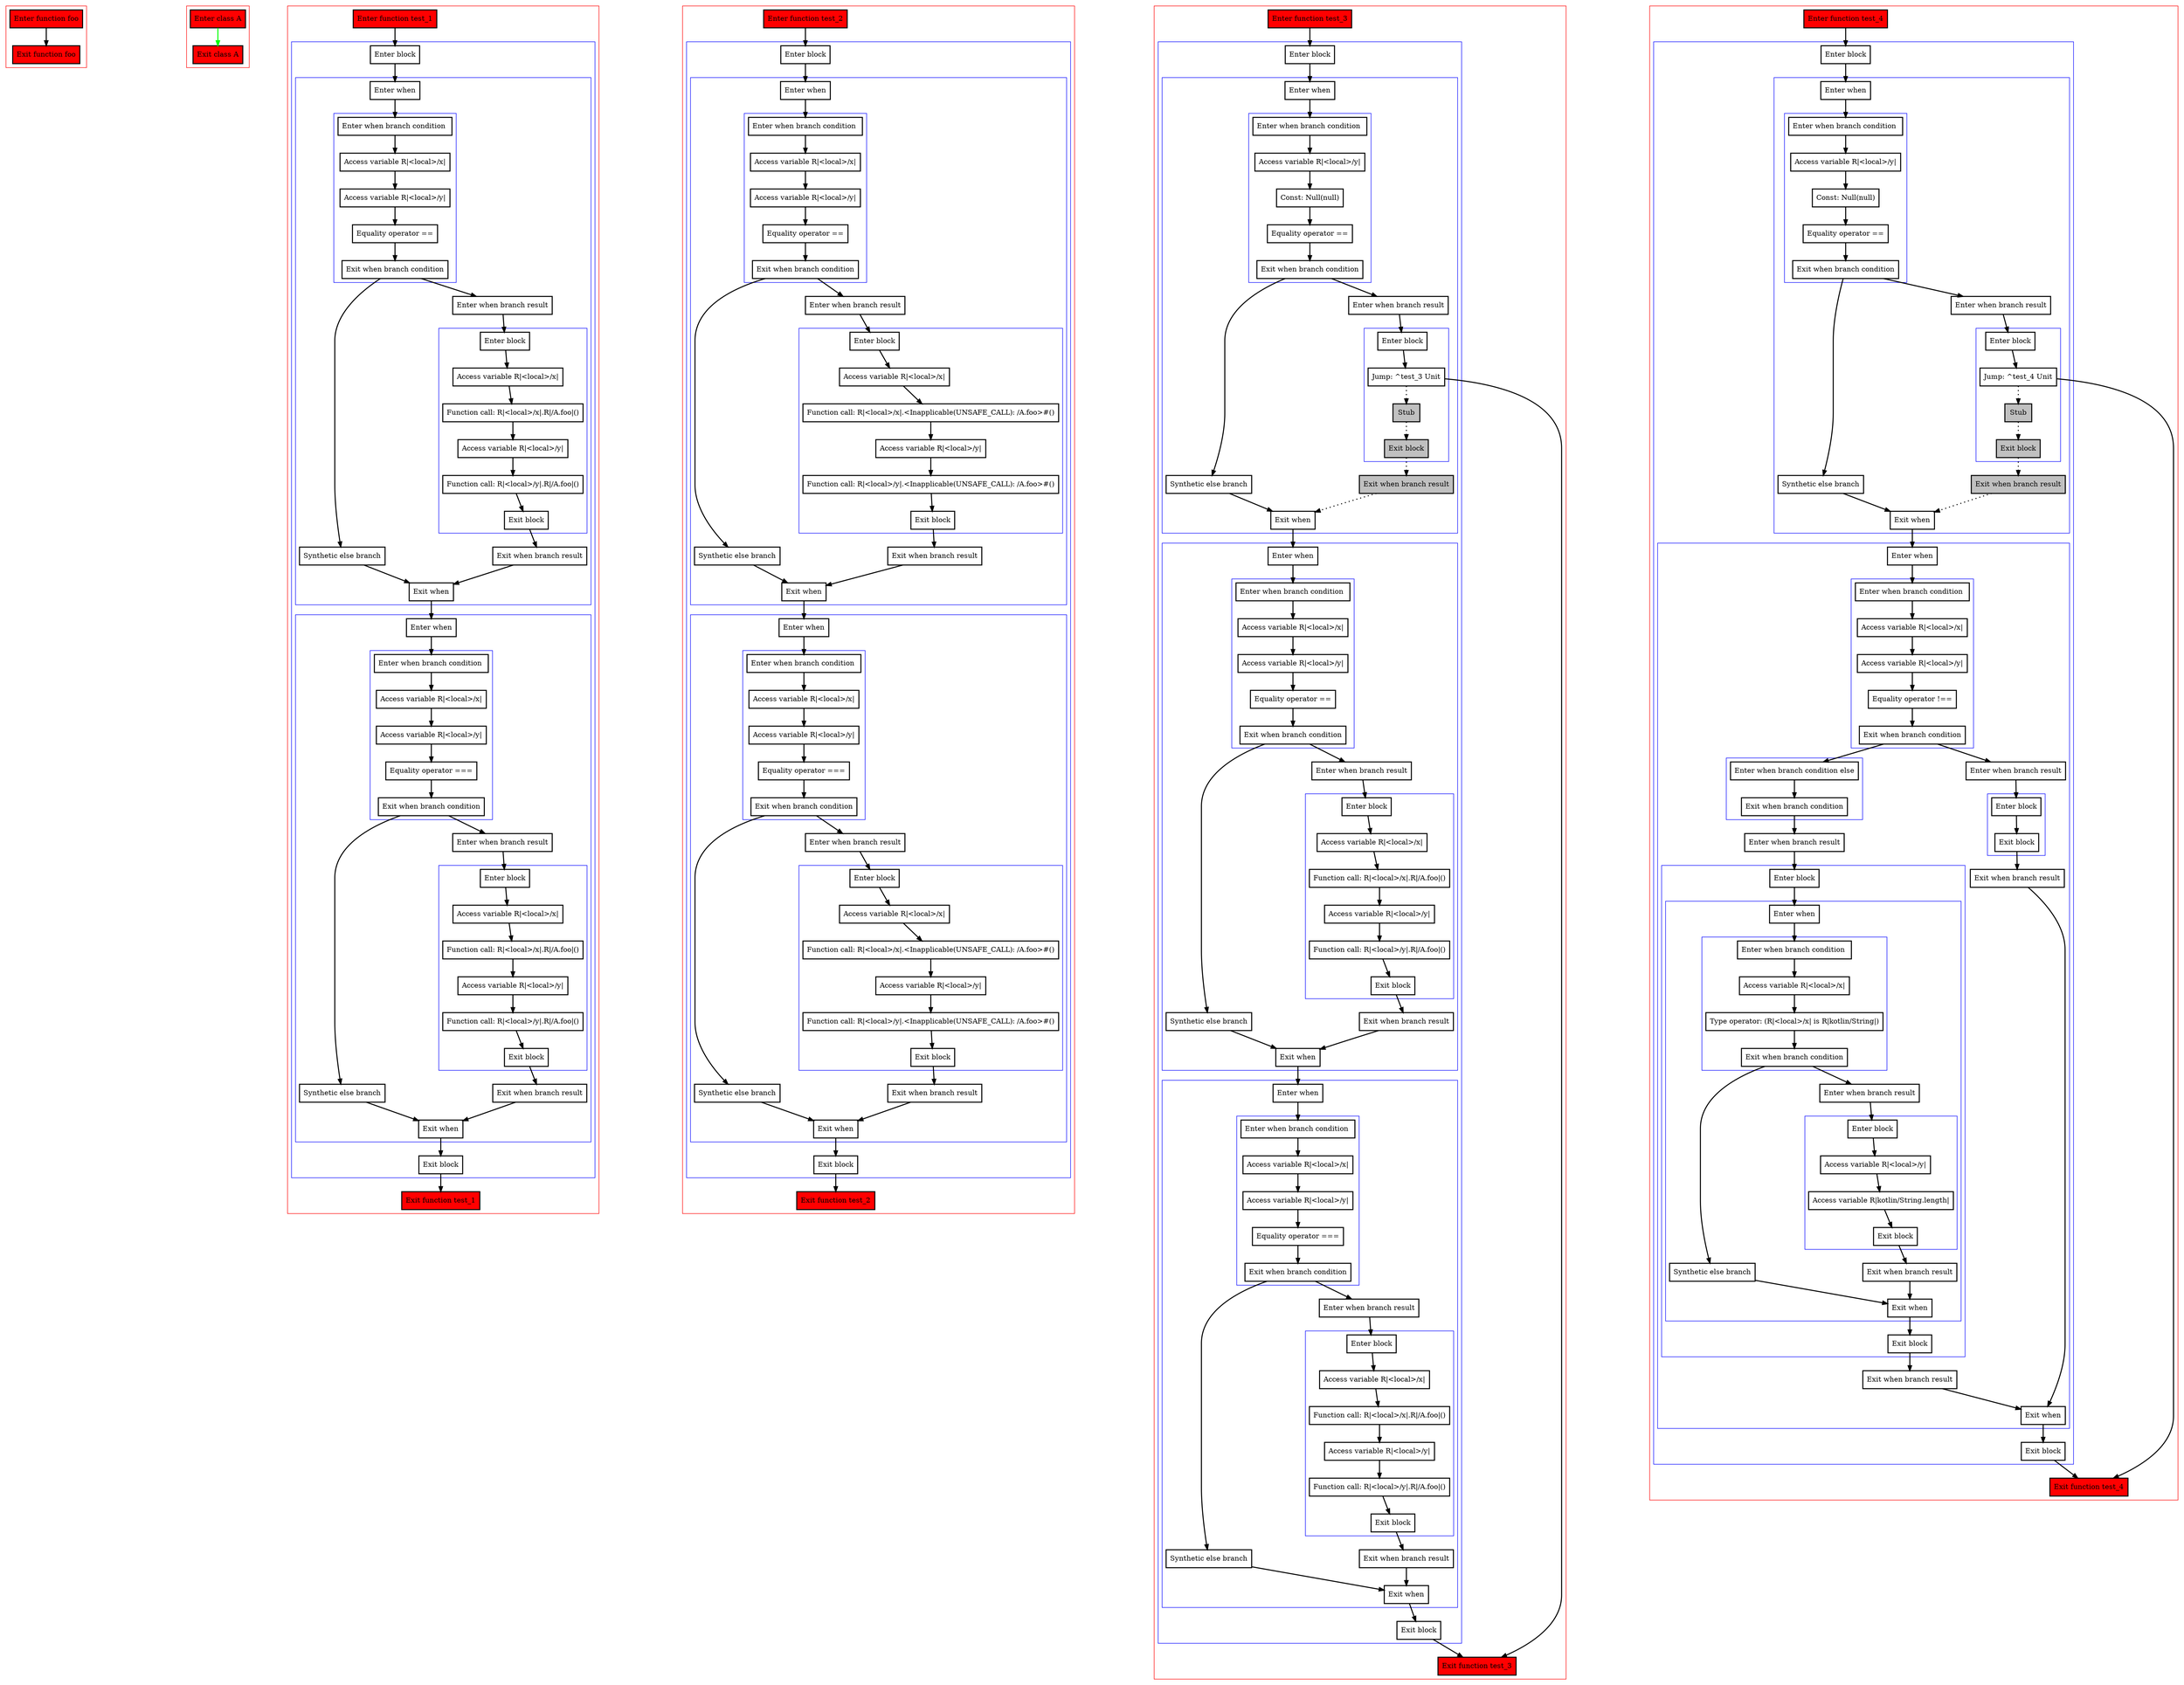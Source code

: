digraph equalsAndIdentity_kt {
    graph [nodesep=3]
    node [shape=box penwidth=2]
    edge [penwidth=2]

    subgraph cluster_0 {
        color=red
        0 [label="Enter function foo" style="filled" fillcolor=red];
        1 [label="Exit function foo" style="filled" fillcolor=red];
    }
    0 -> {1};

    subgraph cluster_1 {
        color=red
        2 [label="Enter class A" style="filled" fillcolor=red];
        3 [label="Exit class A" style="filled" fillcolor=red];
    }
    2 -> {3} [color=green];

    subgraph cluster_2 {
        color=red
        4 [label="Enter function test_1" style="filled" fillcolor=red];
        subgraph cluster_3 {
            color=blue
            5 [label="Enter block"];
            subgraph cluster_4 {
                color=blue
                6 [label="Enter when"];
                subgraph cluster_5 {
                    color=blue
                    7 [label="Enter when branch condition "];
                    8 [label="Access variable R|<local>/x|"];
                    9 [label="Access variable R|<local>/y|"];
                    10 [label="Equality operator =="];
                    11 [label="Exit when branch condition"];
                }
                12 [label="Synthetic else branch"];
                13 [label="Enter when branch result"];
                subgraph cluster_6 {
                    color=blue
                    14 [label="Enter block"];
                    15 [label="Access variable R|<local>/x|"];
                    16 [label="Function call: R|<local>/x|.R|/A.foo|()"];
                    17 [label="Access variable R|<local>/y|"];
                    18 [label="Function call: R|<local>/y|.R|/A.foo|()"];
                    19 [label="Exit block"];
                }
                20 [label="Exit when branch result"];
                21 [label="Exit when"];
            }
            subgraph cluster_7 {
                color=blue
                22 [label="Enter when"];
                subgraph cluster_8 {
                    color=blue
                    23 [label="Enter when branch condition "];
                    24 [label="Access variable R|<local>/x|"];
                    25 [label="Access variable R|<local>/y|"];
                    26 [label="Equality operator ==="];
                    27 [label="Exit when branch condition"];
                }
                28 [label="Synthetic else branch"];
                29 [label="Enter when branch result"];
                subgraph cluster_9 {
                    color=blue
                    30 [label="Enter block"];
                    31 [label="Access variable R|<local>/x|"];
                    32 [label="Function call: R|<local>/x|.R|/A.foo|()"];
                    33 [label="Access variable R|<local>/y|"];
                    34 [label="Function call: R|<local>/y|.R|/A.foo|()"];
                    35 [label="Exit block"];
                }
                36 [label="Exit when branch result"];
                37 [label="Exit when"];
            }
            38 [label="Exit block"];
        }
        39 [label="Exit function test_1" style="filled" fillcolor=red];
    }
    4 -> {5};
    5 -> {6};
    6 -> {7};
    7 -> {8};
    8 -> {9};
    9 -> {10};
    10 -> {11};
    11 -> {13 12};
    12 -> {21};
    13 -> {14};
    14 -> {15};
    15 -> {16};
    16 -> {17};
    17 -> {18};
    18 -> {19};
    19 -> {20};
    20 -> {21};
    21 -> {22};
    22 -> {23};
    23 -> {24};
    24 -> {25};
    25 -> {26};
    26 -> {27};
    27 -> {29 28};
    28 -> {37};
    29 -> {30};
    30 -> {31};
    31 -> {32};
    32 -> {33};
    33 -> {34};
    34 -> {35};
    35 -> {36};
    36 -> {37};
    37 -> {38};
    38 -> {39};

    subgraph cluster_10 {
        color=red
        40 [label="Enter function test_2" style="filled" fillcolor=red];
        subgraph cluster_11 {
            color=blue
            41 [label="Enter block"];
            subgraph cluster_12 {
                color=blue
                42 [label="Enter when"];
                subgraph cluster_13 {
                    color=blue
                    43 [label="Enter when branch condition "];
                    44 [label="Access variable R|<local>/x|"];
                    45 [label="Access variable R|<local>/y|"];
                    46 [label="Equality operator =="];
                    47 [label="Exit when branch condition"];
                }
                48 [label="Synthetic else branch"];
                49 [label="Enter when branch result"];
                subgraph cluster_14 {
                    color=blue
                    50 [label="Enter block"];
                    51 [label="Access variable R|<local>/x|"];
                    52 [label="Function call: R|<local>/x|.<Inapplicable(UNSAFE_CALL): /A.foo>#()"];
                    53 [label="Access variable R|<local>/y|"];
                    54 [label="Function call: R|<local>/y|.<Inapplicable(UNSAFE_CALL): /A.foo>#()"];
                    55 [label="Exit block"];
                }
                56 [label="Exit when branch result"];
                57 [label="Exit when"];
            }
            subgraph cluster_15 {
                color=blue
                58 [label="Enter when"];
                subgraph cluster_16 {
                    color=blue
                    59 [label="Enter when branch condition "];
                    60 [label="Access variable R|<local>/x|"];
                    61 [label="Access variable R|<local>/y|"];
                    62 [label="Equality operator ==="];
                    63 [label="Exit when branch condition"];
                }
                64 [label="Synthetic else branch"];
                65 [label="Enter when branch result"];
                subgraph cluster_17 {
                    color=blue
                    66 [label="Enter block"];
                    67 [label="Access variable R|<local>/x|"];
                    68 [label="Function call: R|<local>/x|.<Inapplicable(UNSAFE_CALL): /A.foo>#()"];
                    69 [label="Access variable R|<local>/y|"];
                    70 [label="Function call: R|<local>/y|.<Inapplicable(UNSAFE_CALL): /A.foo>#()"];
                    71 [label="Exit block"];
                }
                72 [label="Exit when branch result"];
                73 [label="Exit when"];
            }
            74 [label="Exit block"];
        }
        75 [label="Exit function test_2" style="filled" fillcolor=red];
    }
    40 -> {41};
    41 -> {42};
    42 -> {43};
    43 -> {44};
    44 -> {45};
    45 -> {46};
    46 -> {47};
    47 -> {49 48};
    48 -> {57};
    49 -> {50};
    50 -> {51};
    51 -> {52};
    52 -> {53};
    53 -> {54};
    54 -> {55};
    55 -> {56};
    56 -> {57};
    57 -> {58};
    58 -> {59};
    59 -> {60};
    60 -> {61};
    61 -> {62};
    62 -> {63};
    63 -> {65 64};
    64 -> {73};
    65 -> {66};
    66 -> {67};
    67 -> {68};
    68 -> {69};
    69 -> {70};
    70 -> {71};
    71 -> {72};
    72 -> {73};
    73 -> {74};
    74 -> {75};

    subgraph cluster_18 {
        color=red
        76 [label="Enter function test_3" style="filled" fillcolor=red];
        subgraph cluster_19 {
            color=blue
            77 [label="Enter block"];
            subgraph cluster_20 {
                color=blue
                78 [label="Enter when"];
                subgraph cluster_21 {
                    color=blue
                    79 [label="Enter when branch condition "];
                    80 [label="Access variable R|<local>/y|"];
                    81 [label="Const: Null(null)"];
                    82 [label="Equality operator =="];
                    83 [label="Exit when branch condition"];
                }
                84 [label="Synthetic else branch"];
                85 [label="Enter when branch result"];
                subgraph cluster_22 {
                    color=blue
                    86 [label="Enter block"];
                    87 [label="Jump: ^test_3 Unit"];
                    88 [label="Stub" style="filled" fillcolor=gray];
                    89 [label="Exit block" style="filled" fillcolor=gray];
                }
                90 [label="Exit when branch result" style="filled" fillcolor=gray];
                91 [label="Exit when"];
            }
            subgraph cluster_23 {
                color=blue
                92 [label="Enter when"];
                subgraph cluster_24 {
                    color=blue
                    93 [label="Enter when branch condition "];
                    94 [label="Access variable R|<local>/x|"];
                    95 [label="Access variable R|<local>/y|"];
                    96 [label="Equality operator =="];
                    97 [label="Exit when branch condition"];
                }
                98 [label="Synthetic else branch"];
                99 [label="Enter when branch result"];
                subgraph cluster_25 {
                    color=blue
                    100 [label="Enter block"];
                    101 [label="Access variable R|<local>/x|"];
                    102 [label="Function call: R|<local>/x|.R|/A.foo|()"];
                    103 [label="Access variable R|<local>/y|"];
                    104 [label="Function call: R|<local>/y|.R|/A.foo|()"];
                    105 [label="Exit block"];
                }
                106 [label="Exit when branch result"];
                107 [label="Exit when"];
            }
            subgraph cluster_26 {
                color=blue
                108 [label="Enter when"];
                subgraph cluster_27 {
                    color=blue
                    109 [label="Enter when branch condition "];
                    110 [label="Access variable R|<local>/x|"];
                    111 [label="Access variable R|<local>/y|"];
                    112 [label="Equality operator ==="];
                    113 [label="Exit when branch condition"];
                }
                114 [label="Synthetic else branch"];
                115 [label="Enter when branch result"];
                subgraph cluster_28 {
                    color=blue
                    116 [label="Enter block"];
                    117 [label="Access variable R|<local>/x|"];
                    118 [label="Function call: R|<local>/x|.R|/A.foo|()"];
                    119 [label="Access variable R|<local>/y|"];
                    120 [label="Function call: R|<local>/y|.R|/A.foo|()"];
                    121 [label="Exit block"];
                }
                122 [label="Exit when branch result"];
                123 [label="Exit when"];
            }
            124 [label="Exit block"];
        }
        125 [label="Exit function test_3" style="filled" fillcolor=red];
    }
    76 -> {77};
    77 -> {78};
    78 -> {79};
    79 -> {80};
    80 -> {81};
    81 -> {82};
    82 -> {83};
    83 -> {85 84};
    84 -> {91};
    85 -> {86};
    86 -> {87};
    87 -> {125};
    87 -> {88} [style=dotted];
    88 -> {89} [style=dotted];
    89 -> {90} [style=dotted];
    90 -> {91} [style=dotted];
    91 -> {92};
    92 -> {93};
    93 -> {94};
    94 -> {95};
    95 -> {96};
    96 -> {97};
    97 -> {99 98};
    98 -> {107};
    99 -> {100};
    100 -> {101};
    101 -> {102};
    102 -> {103};
    103 -> {104};
    104 -> {105};
    105 -> {106};
    106 -> {107};
    107 -> {108};
    108 -> {109};
    109 -> {110};
    110 -> {111};
    111 -> {112};
    112 -> {113};
    113 -> {115 114};
    114 -> {123};
    115 -> {116};
    116 -> {117};
    117 -> {118};
    118 -> {119};
    119 -> {120};
    120 -> {121};
    121 -> {122};
    122 -> {123};
    123 -> {124};
    124 -> {125};

    subgraph cluster_29 {
        color=red
        126 [label="Enter function test_4" style="filled" fillcolor=red];
        subgraph cluster_30 {
            color=blue
            127 [label="Enter block"];
            subgraph cluster_31 {
                color=blue
                128 [label="Enter when"];
                subgraph cluster_32 {
                    color=blue
                    129 [label="Enter when branch condition "];
                    130 [label="Access variable R|<local>/y|"];
                    131 [label="Const: Null(null)"];
                    132 [label="Equality operator =="];
                    133 [label="Exit when branch condition"];
                }
                134 [label="Synthetic else branch"];
                135 [label="Enter when branch result"];
                subgraph cluster_33 {
                    color=blue
                    136 [label="Enter block"];
                    137 [label="Jump: ^test_4 Unit"];
                    138 [label="Stub" style="filled" fillcolor=gray];
                    139 [label="Exit block" style="filled" fillcolor=gray];
                }
                140 [label="Exit when branch result" style="filled" fillcolor=gray];
                141 [label="Exit when"];
            }
            subgraph cluster_34 {
                color=blue
                142 [label="Enter when"];
                subgraph cluster_35 {
                    color=blue
                    143 [label="Enter when branch condition "];
                    144 [label="Access variable R|<local>/x|"];
                    145 [label="Access variable R|<local>/y|"];
                    146 [label="Equality operator !=="];
                    147 [label="Exit when branch condition"];
                }
                subgraph cluster_36 {
                    color=blue
                    148 [label="Enter when branch condition else"];
                    149 [label="Exit when branch condition"];
                }
                150 [label="Enter when branch result"];
                subgraph cluster_37 {
                    color=blue
                    151 [label="Enter block"];
                    subgraph cluster_38 {
                        color=blue
                        152 [label="Enter when"];
                        subgraph cluster_39 {
                            color=blue
                            153 [label="Enter when branch condition "];
                            154 [label="Access variable R|<local>/x|"];
                            155 [label="Type operator: (R|<local>/x| is R|kotlin/String|)"];
                            156 [label="Exit when branch condition"];
                        }
                        157 [label="Synthetic else branch"];
                        158 [label="Enter when branch result"];
                        subgraph cluster_40 {
                            color=blue
                            159 [label="Enter block"];
                            160 [label="Access variable R|<local>/y|"];
                            161 [label="Access variable R|kotlin/String.length|"];
                            162 [label="Exit block"];
                        }
                        163 [label="Exit when branch result"];
                        164 [label="Exit when"];
                    }
                    165 [label="Exit block"];
                }
                166 [label="Exit when branch result"];
                167 [label="Enter when branch result"];
                subgraph cluster_41 {
                    color=blue
                    168 [label="Enter block"];
                    169 [label="Exit block"];
                }
                170 [label="Exit when branch result"];
                171 [label="Exit when"];
            }
            172 [label="Exit block"];
        }
        173 [label="Exit function test_4" style="filled" fillcolor=red];
    }
    126 -> {127};
    127 -> {128};
    128 -> {129};
    129 -> {130};
    130 -> {131};
    131 -> {132};
    132 -> {133};
    133 -> {135 134};
    134 -> {141};
    135 -> {136};
    136 -> {137};
    137 -> {173};
    137 -> {138} [style=dotted];
    138 -> {139} [style=dotted];
    139 -> {140} [style=dotted];
    140 -> {141} [style=dotted];
    141 -> {142};
    142 -> {143};
    143 -> {144};
    144 -> {145};
    145 -> {146};
    146 -> {147};
    147 -> {167 148};
    148 -> {149};
    149 -> {150};
    150 -> {151};
    151 -> {152};
    152 -> {153};
    153 -> {154};
    154 -> {155};
    155 -> {156};
    156 -> {158 157};
    157 -> {164};
    158 -> {159};
    159 -> {160};
    160 -> {161};
    161 -> {162};
    162 -> {163};
    163 -> {164};
    164 -> {165};
    165 -> {166};
    166 -> {171};
    167 -> {168};
    168 -> {169};
    169 -> {170};
    170 -> {171};
    171 -> {172};
    172 -> {173};

}
